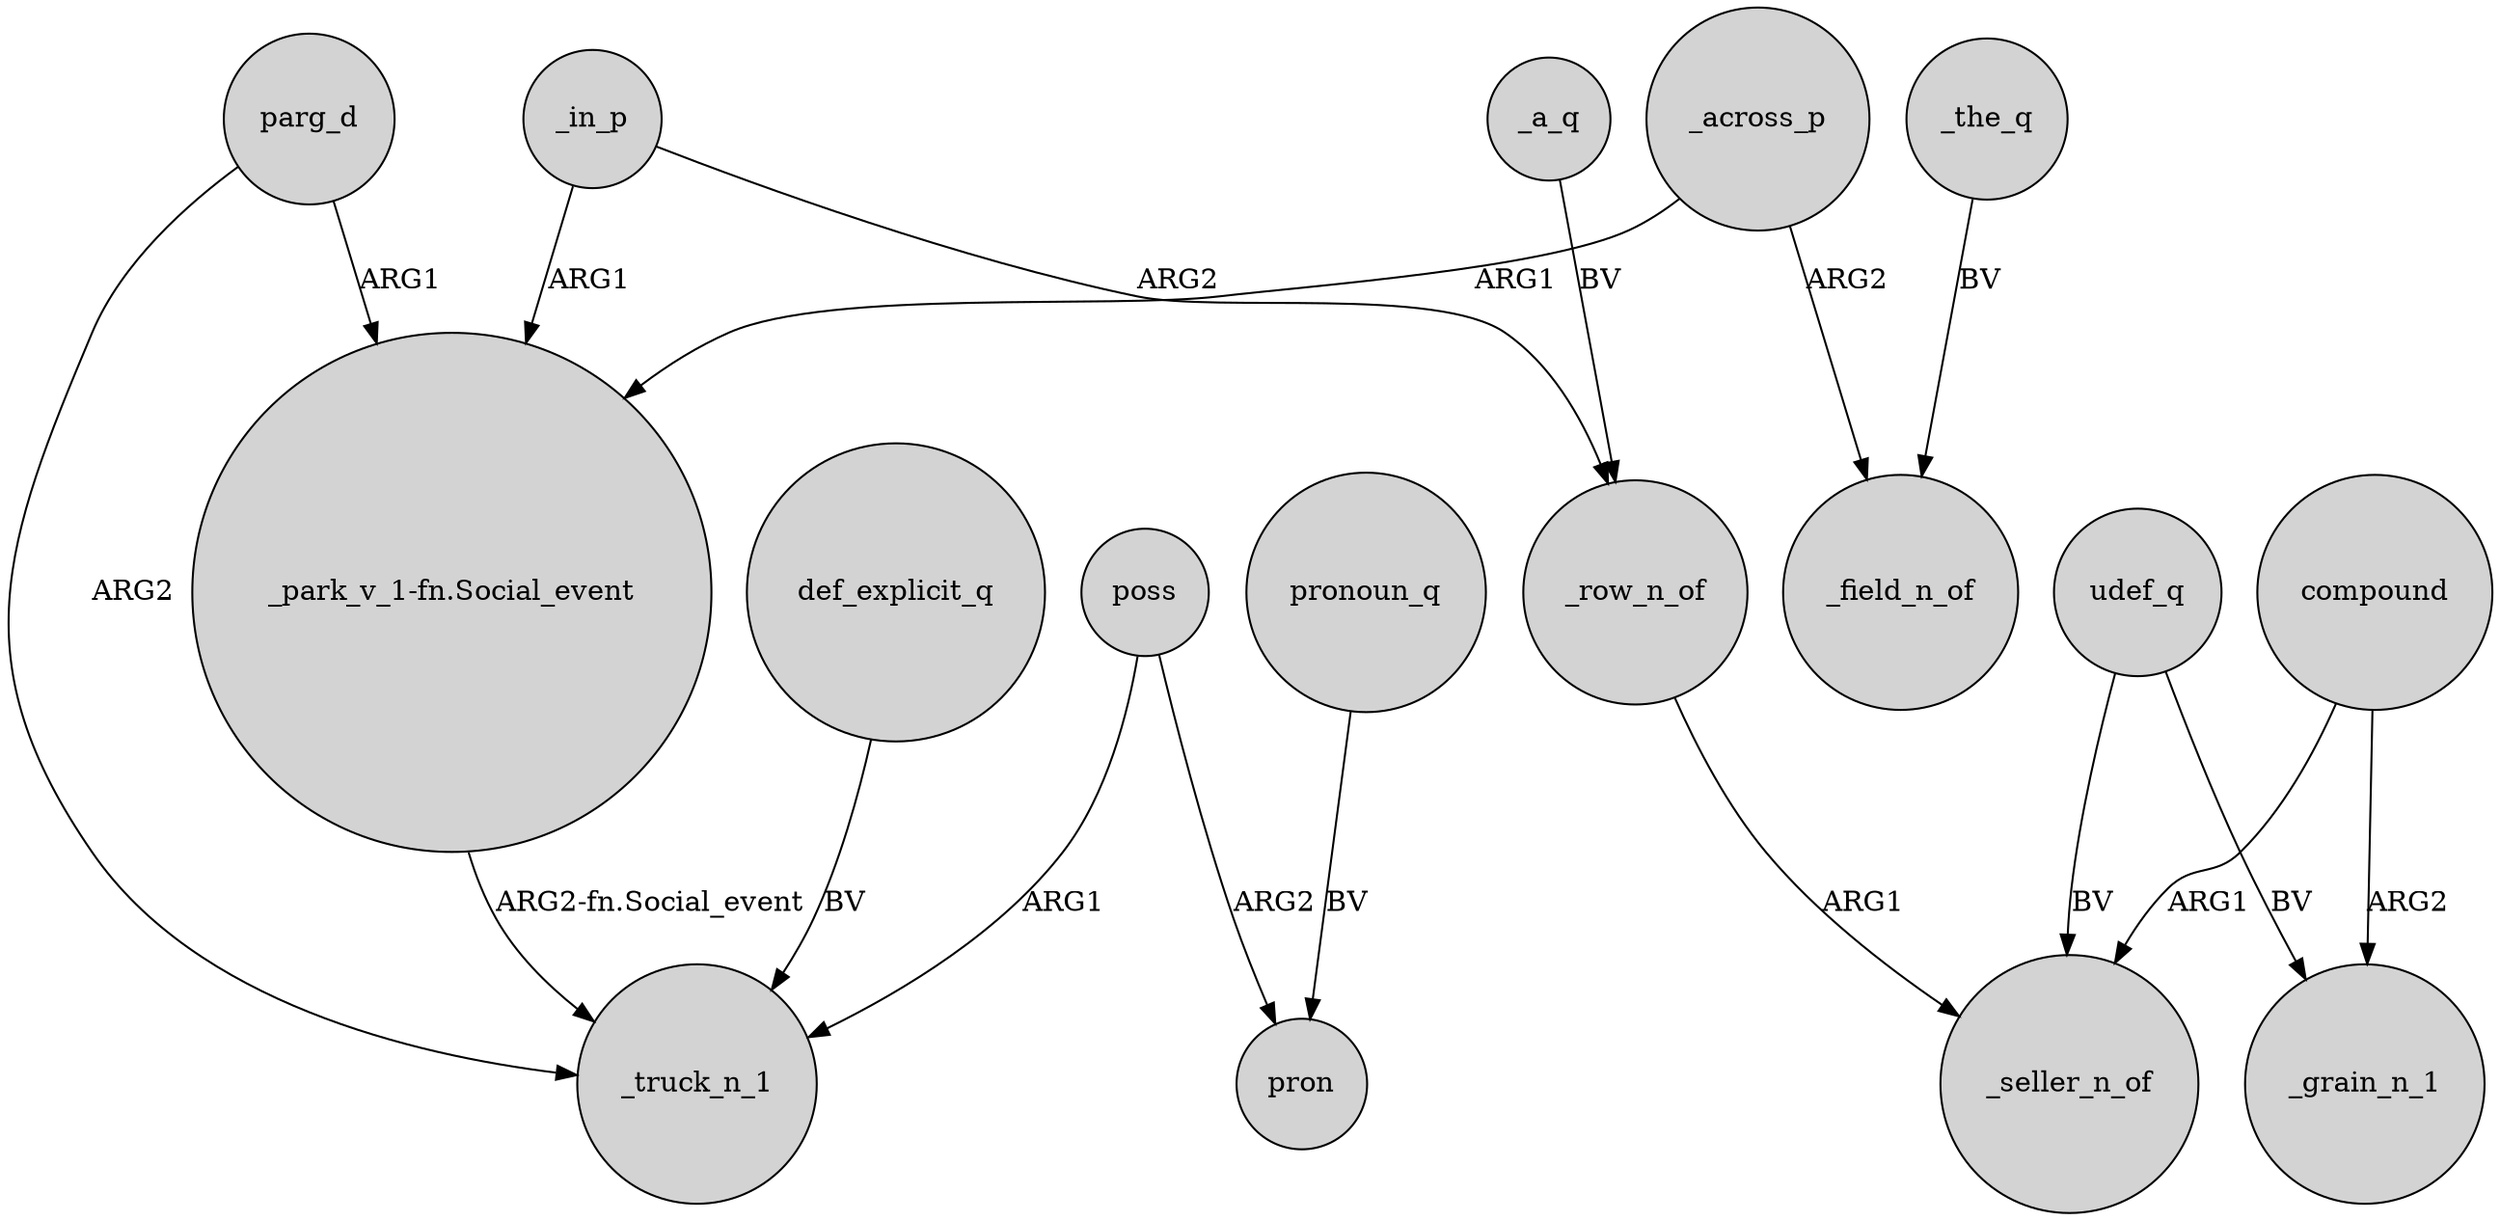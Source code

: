 digraph {
	node [shape=circle style=filled]
	def_explicit_q -> _truck_n_1 [label=BV]
	compound -> _seller_n_of [label=ARG1]
	_across_p -> "_park_v_1-fn.Social_event" [label=ARG1]
	_across_p -> _field_n_of [label=ARG2]
	_in_p -> _row_n_of [label=ARG2]
	udef_q -> _grain_n_1 [label=BV]
	compound -> _grain_n_1 [label=ARG2]
	parg_d -> _truck_n_1 [label=ARG2]
	"_park_v_1-fn.Social_event" -> _truck_n_1 [label="ARG2-fn.Social_event"]
	_in_p -> "_park_v_1-fn.Social_event" [label=ARG1]
	parg_d -> "_park_v_1-fn.Social_event" [label=ARG1]
	udef_q -> _seller_n_of [label=BV]
	_a_q -> _row_n_of [label=BV]
	pronoun_q -> pron [label=BV]
	poss -> _truck_n_1 [label=ARG1]
	poss -> pron [label=ARG2]
	_the_q -> _field_n_of [label=BV]
	_row_n_of -> _seller_n_of [label=ARG1]
}
